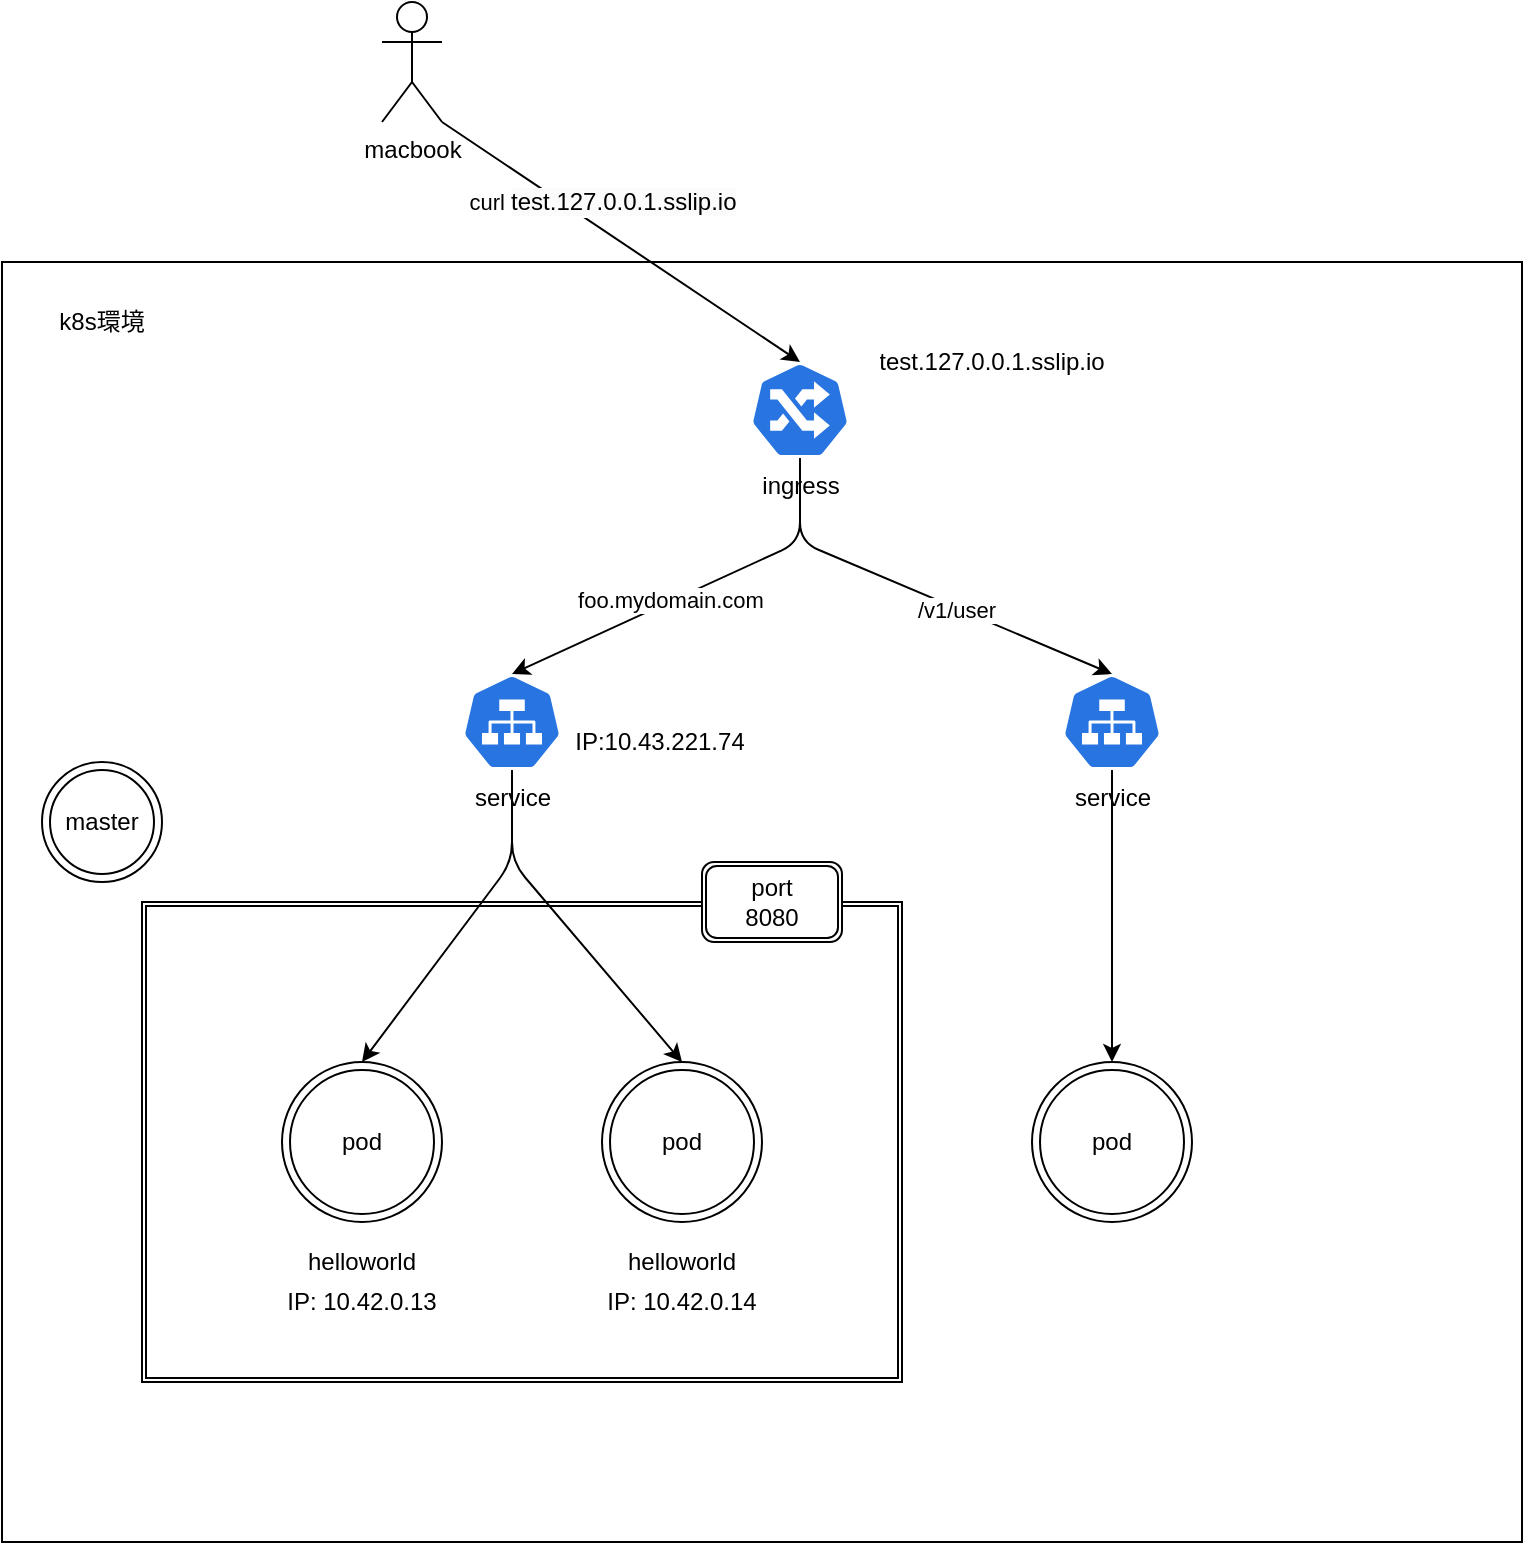 <mxfile>
    <diagram id="i2NxC-65wJUTWMW6SPuN" name="Page-1">
        <mxGraphModel dx="1399" dy="965" grid="1" gridSize="10" guides="1" tooltips="1" connect="1" arrows="1" fold="1" page="1" pageScale="1" pageWidth="827" pageHeight="1169" math="0" shadow="0">
            <root>
                <mxCell id="0"/>
                <mxCell id="1" parent="0"/>
                <mxCell id="11" value="" style="rounded=0;whiteSpace=wrap;html=1;" parent="1" vertex="1">
                    <mxGeometry x="40" y="160" width="760" height="640" as="geometry"/>
                </mxCell>
                <mxCell id="2" value="" style="shape=ext;double=1;rounded=0;whiteSpace=wrap;html=1;" parent="1" vertex="1">
                    <mxGeometry x="110" y="480" width="380" height="240" as="geometry"/>
                </mxCell>
                <mxCell id="3" value="pod" style="ellipse;shape=doubleEllipse;whiteSpace=wrap;html=1;aspect=fixed;" parent="1" vertex="1">
                    <mxGeometry x="180" y="560" width="80" height="80" as="geometry"/>
                </mxCell>
                <mxCell id="4" value="pod" style="ellipse;shape=doubleEllipse;whiteSpace=wrap;html=1;aspect=fixed;" parent="1" vertex="1">
                    <mxGeometry x="340" y="560" width="80" height="80" as="geometry"/>
                </mxCell>
                <UserObject label="helloworld" placeholders="1" name="Variable" id="6">
                    <mxCell style="text;html=1;strokeColor=none;fillColor=none;align=center;verticalAlign=middle;whiteSpace=wrap;overflow=hidden;" parent="1" vertex="1">
                        <mxGeometry x="180" y="650" width="80" height="20" as="geometry"/>
                    </mxCell>
                </UserObject>
                <UserObject label="helloworld" placeholders="1" name="Variable" id="7">
                    <mxCell style="text;html=1;strokeColor=none;fillColor=none;align=center;verticalAlign=middle;whiteSpace=wrap;overflow=hidden;" parent="1" vertex="1">
                        <mxGeometry x="340" y="650" width="80" height="20" as="geometry"/>
                    </mxCell>
                </UserObject>
                <mxCell id="10" value="port&lt;br&gt;8080" style="shape=ext;double=1;rounded=1;whiteSpace=wrap;html=1;" parent="1" vertex="1">
                    <mxGeometry x="390" y="460" width="70" height="40" as="geometry"/>
                </mxCell>
                <UserObject label="k8s環境" placeholders="1" name="Variable" id="12">
                    <mxCell style="text;html=1;strokeColor=none;fillColor=none;align=center;verticalAlign=middle;whiteSpace=wrap;overflow=hidden;" parent="1" vertex="1">
                        <mxGeometry x="50" y="180" width="80" height="20" as="geometry"/>
                    </mxCell>
                </UserObject>
                <mxCell id="14" value="master" style="ellipse;shape=doubleEllipse;whiteSpace=wrap;html=1;aspect=fixed;" parent="1" vertex="1">
                    <mxGeometry x="60" y="410" width="60" height="60" as="geometry"/>
                </mxCell>
                <UserObject label="IP:&amp;nbsp;10.42.0.13" placeholders="1" name="Variable" id="17">
                    <mxCell style="text;html=1;strokeColor=none;fillColor=none;align=center;verticalAlign=middle;whiteSpace=wrap;overflow=hidden;" parent="1" vertex="1">
                        <mxGeometry x="180" y="670" width="80" height="20" as="geometry"/>
                    </mxCell>
                </UserObject>
                <UserObject label="IP:&amp;nbsp;10.42.0.14" placeholders="1" name="Variable" id="18">
                    <mxCell style="text;html=1;strokeColor=none;fillColor=none;align=center;verticalAlign=middle;whiteSpace=wrap;overflow=hidden;" parent="1" vertex="1">
                        <mxGeometry x="340" y="670" width="80" height="20" as="geometry"/>
                    </mxCell>
                </UserObject>
                <mxCell id="27" style="edgeStyle=none;html=1;exitX=0.5;exitY=1;exitDx=0;exitDy=0;exitPerimeter=0;entryX=0.5;entryY=0;entryDx=0;entryDy=0;" parent="1" source="24" target="3" edge="1">
                    <mxGeometry relative="1" as="geometry">
                        <Array as="points">
                            <mxPoint x="295" y="460"/>
                        </Array>
                    </mxGeometry>
                </mxCell>
                <mxCell id="28" style="edgeStyle=none;html=1;exitX=0.5;exitY=1;exitDx=0;exitDy=0;exitPerimeter=0;entryX=0.5;entryY=0;entryDx=0;entryDy=0;" parent="1" source="24" target="4" edge="1">
                    <mxGeometry relative="1" as="geometry">
                        <Array as="points">
                            <mxPoint x="295" y="460"/>
                        </Array>
                    </mxGeometry>
                </mxCell>
                <mxCell id="24" value="service" style="sketch=0;html=1;dashed=0;whitespace=wrap;fillColor=#2875E2;strokeColor=#ffffff;points=[[0.005,0.63,0],[0.1,0.2,0],[0.9,0.2,0],[0.5,0,0],[0.995,0.63,0],[0.72,0.99,0],[0.5,1,0],[0.28,0.99,0]];verticalLabelPosition=bottom;align=center;verticalAlign=top;shape=mxgraph.kubernetes.icon;prIcon=svc" parent="1" vertex="1">
                    <mxGeometry x="270" y="366" width="50" height="48" as="geometry"/>
                </mxCell>
                <UserObject label="IP:10.43.221.74" placeholders="1" name="Variable" id="25">
                    <mxCell style="text;html=1;strokeColor=none;fillColor=none;align=center;verticalAlign=middle;whiteSpace=wrap;overflow=hidden;" parent="1" vertex="1">
                        <mxGeometry x="324" y="390" width="90" height="20" as="geometry"/>
                    </mxCell>
                </UserObject>
                <mxCell id="38" style="edgeStyle=none;html=1;exitX=0.5;exitY=1;exitDx=0;exitDy=0;exitPerimeter=0;entryX=0.5;entryY=0;entryDx=0;entryDy=0;entryPerimeter=0;" edge="1" parent="1" source="31" target="24">
                    <mxGeometry relative="1" as="geometry">
                        <Array as="points">
                            <mxPoint x="439" y="300"/>
                        </Array>
                    </mxGeometry>
                </mxCell>
                <mxCell id="40" value="foo.mydomain.com" style="edgeLabel;html=1;align=center;verticalAlign=middle;resizable=0;points=[];" vertex="1" connectable="0" parent="38">
                    <mxGeometry x="0.127" y="-1" relative="1" as="geometry">
                        <mxPoint as="offset"/>
                    </mxGeometry>
                </mxCell>
                <mxCell id="39" style="edgeStyle=none;html=1;exitX=0.5;exitY=1;exitDx=0;exitDy=0;exitPerimeter=0;entryX=0.5;entryY=0;entryDx=0;entryDy=0;entryPerimeter=0;" edge="1" parent="1" source="31" target="32">
                    <mxGeometry relative="1" as="geometry">
                        <Array as="points">
                            <mxPoint x="439" y="300"/>
                        </Array>
                    </mxGeometry>
                </mxCell>
                <mxCell id="41" value="/v1/user" style="edgeLabel;html=1;align=center;verticalAlign=middle;resizable=0;points=[];" vertex="1" connectable="0" parent="39">
                    <mxGeometry x="0.198" y="-1" relative="1" as="geometry">
                        <mxPoint as="offset"/>
                    </mxGeometry>
                </mxCell>
                <mxCell id="31" value="ingress" style="sketch=0;html=1;dashed=0;whitespace=wrap;fillColor=#2875E2;strokeColor=#ffffff;points=[[0.005,0.63,0],[0.1,0.2,0],[0.9,0.2,0],[0.5,0,0],[0.995,0.63,0],[0.72,0.99,0],[0.5,1,0],[0.28,0.99,0]];verticalLabelPosition=bottom;align=center;verticalAlign=top;shape=mxgraph.kubernetes.icon;prIcon=ing" vertex="1" parent="1">
                    <mxGeometry x="414" y="210" width="50" height="48" as="geometry"/>
                </mxCell>
                <mxCell id="34" style="edgeStyle=none;html=1;exitX=0.5;exitY=1;exitDx=0;exitDy=0;exitPerimeter=0;entryX=0.5;entryY=0;entryDx=0;entryDy=0;" edge="1" parent="1" source="32" target="33">
                    <mxGeometry relative="1" as="geometry"/>
                </mxCell>
                <mxCell id="32" value="service" style="sketch=0;html=1;dashed=0;whitespace=wrap;fillColor=#2875E2;strokeColor=#ffffff;points=[[0.005,0.63,0],[0.1,0.2,0],[0.9,0.2,0],[0.5,0,0],[0.995,0.63,0],[0.72,0.99,0],[0.5,1,0],[0.28,0.99,0]];verticalLabelPosition=bottom;align=center;verticalAlign=top;shape=mxgraph.kubernetes.icon;prIcon=svc" vertex="1" parent="1">
                    <mxGeometry x="570" y="366" width="50" height="48" as="geometry"/>
                </mxCell>
                <mxCell id="33" value="pod" style="ellipse;shape=doubleEllipse;whiteSpace=wrap;html=1;aspect=fixed;" vertex="1" parent="1">
                    <mxGeometry x="555" y="560" width="80" height="80" as="geometry"/>
                </mxCell>
                <mxCell id="36" style="edgeStyle=none;html=1;exitX=1;exitY=1;exitDx=0;exitDy=0;exitPerimeter=0;entryX=0.5;entryY=0;entryDx=0;entryDy=0;entryPerimeter=0;" edge="1" parent="1" source="35" target="31">
                    <mxGeometry relative="1" as="geometry"/>
                </mxCell>
                <mxCell id="37" value="curl&amp;nbsp;&lt;span style=&quot;font-size: 12px; background-color: rgb(251, 251, 251);&quot;&gt;test.127.0.0.1.sslip.io&lt;/span&gt;" style="edgeLabel;html=1;align=center;verticalAlign=middle;resizable=0;points=[];" vertex="1" connectable="0" parent="36">
                    <mxGeometry x="-0.541" y="1" relative="1" as="geometry">
                        <mxPoint x="38" y="13" as="offset"/>
                    </mxGeometry>
                </mxCell>
                <mxCell id="35" value="macbook" style="shape=umlActor;verticalLabelPosition=bottom;verticalAlign=top;html=1;" vertex="1" parent="1">
                    <mxGeometry x="230" y="30" width="30" height="60" as="geometry"/>
                </mxCell>
                <UserObject label="test.127.0.0.1.sslip.io" placeholders="1" name="Variable" id="42">
                    <mxCell style="text;html=1;strokeColor=none;fillColor=none;align=center;verticalAlign=middle;whiteSpace=wrap;overflow=hidden;" vertex="1" parent="1">
                        <mxGeometry x="460" y="200" width="150" height="20" as="geometry"/>
                    </mxCell>
                </UserObject>
            </root>
        </mxGraphModel>
    </diagram>
</mxfile>
